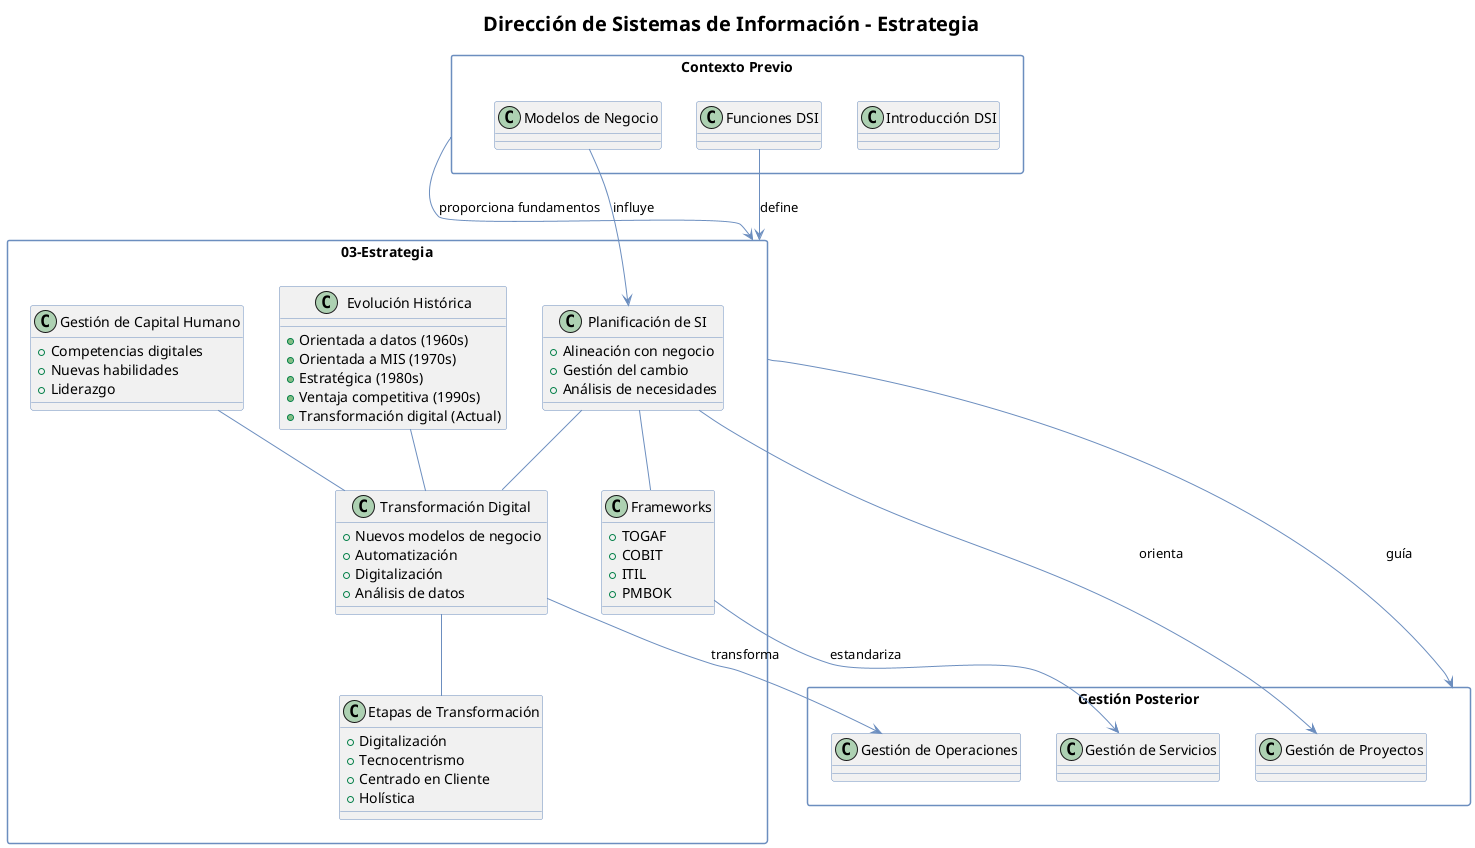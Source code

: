 @startuml Estrategia_DSI

' Definición de estilos
skinparam packageStyle rectangle
skinparam backgroundColor white
skinparam classBorderColor #6c8ebf
skinparam packageBorderColor #6c8ebf
skinparam arrowColor #6c8ebf
skinparam classFontSize 14
skinparam titleFontSize 20

title Dirección de Sistemas de Información - Estrategia

' Definición principal del área
package "03-Estrategia" as estrategia {
    class "Planificación de SI" as planificacion {
        + Alineación con negocio
        + Gestión del cambio
        + Análisis de necesidades
    }
    
    class "Transformación Digital" as transformacion {
        + Nuevos modelos de negocio
        + Automatización
        + Digitalización
        + Análisis de datos
    }
    
    class "Frameworks" as frameworks {
        + TOGAF
        + COBIT
        + ITIL
        + PMBOK
    }
    
    class "Evolución Histórica" as evolucion {
        + Orientada a datos (1960s)
        + Orientada a MIS (1970s)
        + Estratégica (1980s)
        + Ventaja competitiva (1990s)
        + Transformación digital (Actual)
    }
    
    class "Etapas de Transformación" as etapas {
        + Digitalización
        + Tecnocentrismo
        + Centrado en Cliente
        + Holística
    }
    
    class "Gestión de Capital Humano" as capitalHumano {
        + Competencias digitales
        + Nuevas habilidades
        + Liderazgo
    }
}

' Contexto previo
package "Contexto Previo" as contexto {
    class "Introducción DSI" as intro
    class "Modelos de Negocio" as modelos
    class "Funciones DSI" as funciones
}

' Fases futuras
package "Gestión Posterior" as gestion {
    class "Gestión de Proyectos" as proyectos
    class "Gestión de Operaciones" as operaciones
    class "Gestión de Servicios" as servicios
}

' Relaciones entre componentes de estrategia
planificacion -- transformacion
planificacion -- frameworks
transformacion -- etapas
evolucion -- transformacion
capitalHumano -- transformacion

' Relaciones con contexto previo
contexto -down-> estrategia : proporciona fundamentos
modelos -down-> planificacion : influye
funciones -down-> estrategia : define

' Relaciones con fases posteriores
estrategia -down-> gestion : guía
planificacion -down-> proyectos : orienta
frameworks -down-> servicios : estandariza
transformacion -down-> operaciones : transforma

@enduml